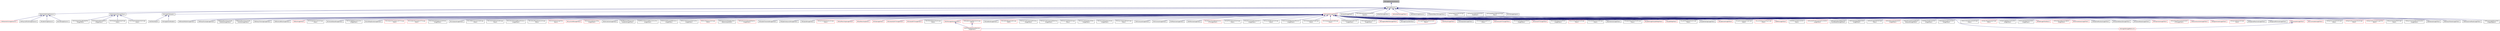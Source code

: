 digraph "itkImageSourceCommon.h"
{
 // LATEX_PDF_SIZE
  edge [fontname="Helvetica",fontsize="10",labelfontname="Helvetica",labelfontsize="10"];
  node [fontname="Helvetica",fontsize="10",shape=record];
  Node1 [label="itkImageSourceCommon.h",height=0.2,width=0.4,color="black", fillcolor="grey75", style="filled", fontcolor="black",tooltip=" "];
  Node1 -> Node2 [dir="back",color="midnightblue",fontsize="10",style="solid",fontname="Helvetica"];
  Node2 [label="itkImageSource.h",height=0.2,width=0.4,color="black", fillcolor="white", style="filled",URL="$itkImageSource_8h.html",tooltip=" "];
  Node2 -> Node3 [dir="back",color="midnightblue",fontsize="10",style="solid",fontname="Helvetica"];
  Node3 [label="itkGenerateImageSource.h",height=0.2,width=0.4,color="black", fillcolor="white", style="filled",URL="$itkGenerateImageSource_8h.html",tooltip=" "];
  Node3 -> Node4 [dir="back",color="midnightblue",fontsize="10",style="solid",fontname="Helvetica"];
  Node4 [label="itkGaborImageSource.h",height=0.2,width=0.4,color="black", fillcolor="white", style="filled",URL="$itkGaborImageSource_8h.html",tooltip=" "];
  Node3 -> Node5 [dir="back",color="midnightblue",fontsize="10",style="solid",fontname="Helvetica"];
  Node5 [label="itkGridImageSource.h",height=0.2,width=0.4,color="black", fillcolor="white", style="filled",URL="$itkGridImageSource_8h.html",tooltip=" "];
  Node3 -> Node6 [dir="back",color="midnightblue",fontsize="10",style="solid",fontname="Helvetica"];
  Node6 [label="itkParametricImageSource.h",height=0.2,width=0.4,color="red", fillcolor="white", style="filled",URL="$itkParametricImageSource_8h.html",tooltip=" "];
  Node3 -> Node9 [dir="back",color="midnightblue",fontsize="10",style="solid",fontname="Helvetica"];
  Node9 [label="itkPhysicalPointImageSource.h",height=0.2,width=0.4,color="black", fillcolor="white", style="filled",URL="$itkPhysicalPointImageSource_8h.html",tooltip=" "];
  Node2 -> Node10 [dir="back",color="midnightblue",fontsize="10",style="solid",fontname="Helvetica"];
  Node10 [label="itkHistogramToImageFilter.h",height=0.2,width=0.4,color="black", fillcolor="white", style="filled",URL="$itkHistogramToImageFilter_8h.html",tooltip=" "];
  Node10 -> Node11 [dir="back",color="midnightblue",fontsize="10",style="solid",fontname="Helvetica"];
  Node11 [label="itkHistogramToEntropyImage\lFilter.h",height=0.2,width=0.4,color="black", fillcolor="white", style="filled",URL="$itkHistogramToEntropyImageFilter_8h.html",tooltip=" "];
  Node10 -> Node12 [dir="back",color="midnightblue",fontsize="10",style="solid",fontname="Helvetica"];
  Node12 [label="itkHistogramToIntensityImage\lFilter.h",height=0.2,width=0.4,color="black", fillcolor="white", style="filled",URL="$itkHistogramToIntensityImageFilter_8h.html",tooltip=" "];
  Node10 -> Node13 [dir="back",color="midnightblue",fontsize="10",style="solid",fontname="Helvetica"];
  Node13 [label="itkHistogramToLogProbability\lImageFilter.h",height=0.2,width=0.4,color="black", fillcolor="white", style="filled",URL="$itkHistogramToLogProbabilityImageFilter_8h.html",tooltip=" "];
  Node10 -> Node14 [dir="back",color="midnightblue",fontsize="10",style="solid",fontname="Helvetica"];
  Node14 [label="itkHistogramToProbability\lImageFilter.h",height=0.2,width=0.4,color="black", fillcolor="white", style="filled",URL="$itkHistogramToProbabilityImageFilter_8h.html",tooltip=" "];
  Node2 -> Node15 [dir="back",color="midnightblue",fontsize="10",style="solid",fontname="Helvetica"];
  Node15 [label="itkImageFileReader.h",height=0.2,width=0.4,color="black", fillcolor="white", style="filled",URL="$itkImageFileReader_8h.html",tooltip=" "];
  Node15 -> Node16 [dir="back",color="midnightblue",fontsize="10",style="solid",fontname="Helvetica"];
  Node16 [label="itkIOTestHelper.h",height=0.2,width=0.4,color="black", fillcolor="white", style="filled",URL="$itkIOTestHelper_8h.html",tooltip=" "];
  Node15 -> Node17 [dir="back",color="midnightblue",fontsize="10",style="solid",fontname="Helvetica"];
  Node17 [label="itkImageSeriesReader.h",height=0.2,width=0.4,color="black", fillcolor="white", style="filled",URL="$itkImageSeriesReader_8h.html",tooltip=" "];
  Node2 -> Node18 [dir="back",color="midnightblue",fontsize="10",style="solid",fontname="Helvetica"];
  Node18 [label="itkImageToImageFilter.h",height=0.2,width=0.4,color="red", fillcolor="white", style="filled",URL="$itkImageToImageFilter_8h.html",tooltip=" "];
  Node18 -> Node19 [dir="back",color="midnightblue",fontsize="10",style="solid",fontname="Helvetica"];
  Node19 [label="itkAccumulateImageFilter.h",height=0.2,width=0.4,color="red", fillcolor="white", style="filled",URL="$itkAccumulateImageFilter_8h.html",tooltip=" "];
  Node18 -> Node21 [dir="back",color="midnightblue",fontsize="10",style="solid",fontname="Helvetica"];
  Node21 [label="itkBSplineControlPointImage\lFilter.h",height=0.2,width=0.4,color="black", fillcolor="white", style="filled",URL="$itkBSplineControlPointImageFilter_8h.html",tooltip=" "];
  Node18 -> Node22 [dir="back",color="midnightblue",fontsize="10",style="solid",fontname="Helvetica"];
  Node22 [label="itkBSplineDecompositionImage\lFilter.h",height=0.2,width=0.4,color="red", fillcolor="white", style="filled",URL="$itkBSplineDecompositionImageFilter_8h.html",tooltip=" "];
  Node18 -> Node45 [dir="back",color="midnightblue",fontsize="10",style="solid",fontname="Helvetica"];
  Node45 [label="itkBSplineResampleImageFilter\lBase.h",height=0.2,width=0.4,color="red", fillcolor="white", style="filled",URL="$itkBSplineResampleImageFilterBase_8h.html",tooltip=" "];
  Node18 -> Node51 [dir="back",color="midnightblue",fontsize="10",style="solid",fontname="Helvetica"];
  Node51 [label="itkBayesianClassifierImage\lFilter.h",height=0.2,width=0.4,color="black", fillcolor="white", style="filled",URL="$itkBayesianClassifierImageFilter_8h.html",tooltip=" "];
  Node18 -> Node52 [dir="back",color="midnightblue",fontsize="10",style="solid",fontname="Helvetica"];
  Node52 [label="itkBayesianClassifierInitialization\lImageFilter.h",height=0.2,width=0.4,color="black", fillcolor="white", style="filled",URL="$itkBayesianClassifierInitializationImageFilter_8h.html",tooltip=" "];
  Node18 -> Node53 [dir="back",color="midnightblue",fontsize="10",style="solid",fontname="Helvetica"];
  Node53 [label="itkBilateralImageFilter.h",height=0.2,width=0.4,color="black", fillcolor="white", style="filled",URL="$itkBilateralImageFilter_8h.html",tooltip=" "];
  Node18 -> Node54 [dir="back",color="midnightblue",fontsize="10",style="solid",fontname="Helvetica"];
  Node54 [label="itkBinaryFillholeImageFilter.h",height=0.2,width=0.4,color="black", fillcolor="white", style="filled",URL="$itkBinaryFillholeImageFilter_8h.html",tooltip=" "];
  Node18 -> Node55 [dir="back",color="midnightblue",fontsize="10",style="solid",fontname="Helvetica"];
  Node55 [label="itkBinaryGrindPeakImageFilter.h",height=0.2,width=0.4,color="black", fillcolor="white", style="filled",URL="$itkBinaryGrindPeakImageFilter_8h.html",tooltip=" "];
  Node18 -> Node56 [dir="back",color="midnightblue",fontsize="10",style="solid",fontname="Helvetica"];
  Node56 [label="itkBinaryImageToLevelSet\lImageAdaptor.h",height=0.2,width=0.4,color="black", fillcolor="white", style="filled",URL="$itkBinaryImageToLevelSetImageAdaptor_8h.html",tooltip=" "];
  Node18 -> Node57 [dir="back",color="midnightblue",fontsize="10",style="solid",fontname="Helvetica"];
  Node57 [label="itkBinaryMedianImageFilter.h",height=0.2,width=0.4,color="black", fillcolor="white", style="filled",URL="$itkBinaryMedianImageFilter_8h.html",tooltip=" "];
  Node18 -> Node58 [dir="back",color="midnightblue",fontsize="10",style="solid",fontname="Helvetica"];
  Node58 [label="itkBinaryPruningImageFilter.h",height=0.2,width=0.4,color="black", fillcolor="white", style="filled",URL="$itkBinaryPruningImageFilter_8h.html",tooltip=" "];
  Node18 -> Node59 [dir="back",color="midnightblue",fontsize="10",style="solid",fontname="Helvetica"];
  Node59 [label="itkBinaryReconstructionBy\lDilationImageFilter.h",height=0.2,width=0.4,color="black", fillcolor="white", style="filled",URL="$itkBinaryReconstructionByDilationImageFilter_8h.html",tooltip=" "];
  Node18 -> Node60 [dir="back",color="midnightblue",fontsize="10",style="solid",fontname="Helvetica"];
  Node60 [label="itkBinaryReconstructionBy\lErosionImageFilter.h",height=0.2,width=0.4,color="black", fillcolor="white", style="filled",URL="$itkBinaryReconstructionByErosionImageFilter_8h.html",tooltip=" "];
  Node18 -> Node61 [dir="back",color="midnightblue",fontsize="10",style="solid",fontname="Helvetica"];
  Node61 [label="itkBinaryThinningImageFilter.h",height=0.2,width=0.4,color="black", fillcolor="white", style="filled",URL="$itkBinaryThinningImageFilter_8h.html",tooltip=" "];
  Node18 -> Node62 [dir="back",color="midnightblue",fontsize="10",style="solid",fontname="Helvetica"];
  Node62 [label="itkBinomialBlurImageFilter.h",height=0.2,width=0.4,color="black", fillcolor="white", style="filled",URL="$itkBinomialBlurImageFilter_8h.html",tooltip=" "];
  Node18 -> Node63 [dir="back",color="midnightblue",fontsize="10",style="solid",fontname="Helvetica"];
  Node63 [label="itkBoxImageFilter.h",height=0.2,width=0.4,color="red", fillcolor="white", style="filled",URL="$itkBoxImageFilter_8h.html",tooltip=" "];
  Node18 -> Node113 [dir="back",color="midnightblue",fontsize="10",style="solid",fontname="Helvetica"];
  Node113 [label="itkChangeInformationImage\lFilter.h",height=0.2,width=0.4,color="black", fillcolor="white", style="filled",URL="$itkChangeInformationImageFilter_8h.html",tooltip=" "];
  Node18 -> Node114 [dir="back",color="midnightblue",fontsize="10",style="solid",fontname="Helvetica"];
  Node114 [label="itkCheckerBoardImageFilter.h",height=0.2,width=0.4,color="black", fillcolor="white", style="filled",URL="$itkCheckerBoardImageFilter_8h.html",tooltip=" "];
  Node18 -> Node115 [dir="back",color="midnightblue",fontsize="10",style="solid",fontname="Helvetica"];
  Node115 [label="itkClosingByReconstruction\lImageFilter.h",height=0.2,width=0.4,color="black", fillcolor="white", style="filled",URL="$itkClosingByReconstructionImageFilter_8h.html",tooltip=" "];
  Node18 -> Node116 [dir="back",color="midnightblue",fontsize="10",style="solid",fontname="Helvetica"];
  Node116 [label="itkCollidingFrontsImageFilter.h",height=0.2,width=0.4,color="black", fillcolor="white", style="filled",URL="$itkCollidingFrontsImageFilter_8h.html",tooltip=" "];
  Node18 -> Node117 [dir="back",color="midnightblue",fontsize="10",style="solid",fontname="Helvetica"];
  Node117 [label="itkComplexToComplex1DFFTImage\lFilter.h",height=0.2,width=0.4,color="red", fillcolor="white", style="filled",URL="$itkComplexToComplex1DFFTImageFilter_8h.html",tooltip=" "];
  Node18 -> Node120 [dir="back",color="midnightblue",fontsize="10",style="solid",fontname="Helvetica"];
  Node120 [label="itkComplexToComplexFFTImage\lFilter.h",height=0.2,width=0.4,color="red", fillcolor="white", style="filled",URL="$itkComplexToComplexFFTImageFilter_8h.html",tooltip=" "];
  Node18 -> Node123 [dir="back",color="midnightblue",fontsize="10",style="solid",fontname="Helvetica"];
  Node123 [label="itkComposeDisplacementFields\lImageFilter.h",height=0.2,width=0.4,color="black", fillcolor="white", style="filled",URL="$itkComposeDisplacementFieldsImageFilter_8h.html",tooltip=" "];
  Node18 -> Node124 [dir="back",color="midnightblue",fontsize="10",style="solid",fontname="Helvetica"];
  Node124 [label="itkComposeImageFilter.h",height=0.2,width=0.4,color="black", fillcolor="white", style="filled",URL="$itkComposeImageFilter_8h.html",tooltip=" "];
  Node18 -> Node125 [dir="back",color="midnightblue",fontsize="10",style="solid",fontname="Helvetica"];
  Node125 [label="itkConfidenceConnectedImage\lFilter.h",height=0.2,width=0.4,color="black", fillcolor="white", style="filled",URL="$itkConfidenceConnectedImageFilter_8h.html",tooltip=" "];
  Node18 -> Node126 [dir="back",color="midnightblue",fontsize="10",style="solid",fontname="Helvetica"];
  Node126 [label="itkConnectedThresholdImage\lFilter.h",height=0.2,width=0.4,color="black", fillcolor="white", style="filled",URL="$itkConnectedThresholdImageFilter_8h.html",tooltip=" "];
  Node18 -> Node127 [dir="back",color="midnightblue",fontsize="10",style="solid",fontname="Helvetica"];
  Node127 [label="itkContourDirectedMeanDistance\lImageFilter.h",height=0.2,width=0.4,color="black", fillcolor="white", style="filled",URL="$itkContourDirectedMeanDistanceImageFilter_8h.html",tooltip=" "];
  Node18 -> Node128 [dir="back",color="midnightblue",fontsize="10",style="solid",fontname="Helvetica"];
  Node128 [label="itkContourMeanDistanceImage\lFilter.h",height=0.2,width=0.4,color="black", fillcolor="white", style="filled",URL="$itkContourMeanDistanceImageFilter_8h.html",tooltip=" "];
  Node18 -> Node129 [dir="back",color="midnightblue",fontsize="10",style="solid",fontname="Helvetica"];
  Node129 [label="itkConvolutionImageFilter\lBase.h",height=0.2,width=0.4,color="red", fillcolor="white", style="filled",URL="$itkConvolutionImageFilterBase_8h.html",tooltip=" "];
  Node18 -> Node142 [dir="back",color="midnightblue",fontsize="10",style="solid",fontname="Helvetica"];
  Node142 [label="itkCyclicShiftImageFilter.h",height=0.2,width=0.4,color="red", fillcolor="white", style="filled",URL="$itkCyclicShiftImageFilter_8h.html",tooltip=" "];
  Node18 -> Node144 [dir="back",color="midnightblue",fontsize="10",style="solid",fontname="Helvetica"];
  Node144 [label="itkDanielssonDistanceMap\lImageFilter.h",height=0.2,width=0.4,color="red", fillcolor="white", style="filled",URL="$itkDanielssonDistanceMapImageFilter_8h.html",tooltip=" "];
  Node18 -> Node148 [dir="back",color="midnightblue",fontsize="10",style="solid",fontname="Helvetica"];
  Node148 [label="itkDerivativeImageFilter.h",height=0.2,width=0.4,color="black", fillcolor="white", style="filled",URL="$itkDerivativeImageFilter_8h.html",tooltip=" "];
  Node18 -> Node149 [dir="back",color="midnightblue",fontsize="10",style="solid",fontname="Helvetica"];
  Node149 [label="itkDifferenceOfGaussians\lGradientImageFilter.h",height=0.2,width=0.4,color="black", fillcolor="white", style="filled",URL="$itkDifferenceOfGaussiansGradientImageFilter_8h.html",tooltip=" "];
  Node18 -> Node150 [dir="back",color="midnightblue",fontsize="10",style="solid",fontname="Helvetica"];
  Node150 [label="itkDiffusionTensor3DReconstruction\lImageFilter.h",height=0.2,width=0.4,color="black", fillcolor="white", style="filled",URL="$itkDiffusionTensor3DReconstructionImageFilter_8h.html",tooltip=" "];
  Node18 -> Node151 [dir="back",color="midnightblue",fontsize="10",style="solid",fontname="Helvetica"];
  Node151 [label="itkDirectedHausdorffDistance\lImageFilter.h",height=0.2,width=0.4,color="black", fillcolor="white", style="filled",URL="$itkDirectedHausdorffDistanceImageFilter_8h.html",tooltip=" "];
  Node18 -> Node152 [dir="back",color="midnightblue",fontsize="10",style="solid",fontname="Helvetica"];
  Node152 [label="itkDiscreteGaussianDerivative\lImageFilter.h",height=0.2,width=0.4,color="black", fillcolor="white", style="filled",URL="$itkDiscreteGaussianDerivativeImageFilter_8h.html",tooltip=" "];
  Node18 -> Node153 [dir="back",color="midnightblue",fontsize="10",style="solid",fontname="Helvetica"];
  Node153 [label="itkDiscreteGaussianImage\lFilter.h",height=0.2,width=0.4,color="red", fillcolor="white", style="filled",URL="$itkDiscreteGaussianImageFilter_8h.html",tooltip=" "];
  Node18 -> Node156 [dir="back",color="midnightblue",fontsize="10",style="solid",fontname="Helvetica"];
  Node156 [label="itkDisplacementFieldJacobian\lDeterminantFilter.h",height=0.2,width=0.4,color="black", fillcolor="white", style="filled",URL="$itkDisplacementFieldJacobianDeterminantFilter_8h.html",tooltip=" "];
  Node18 -> Node157 [dir="back",color="midnightblue",fontsize="10",style="solid",fontname="Helvetica"];
  Node157 [label="itkDisplacementFieldToBSpline\lImageFilter.h",height=0.2,width=0.4,color="red", fillcolor="white", style="filled",URL="$itkDisplacementFieldToBSplineImageFilter_8h.html",tooltip=" "];
  Node18 -> Node161 [dir="back",color="midnightblue",fontsize="10",style="solid",fontname="Helvetica"];
  Node161 [label="itkDoubleThresholdImageFilter.h",height=0.2,width=0.4,color="black", fillcolor="white", style="filled",URL="$itkDoubleThresholdImageFilter_8h.html",tooltip=" "];
  Node18 -> Node162 [dir="back",color="midnightblue",fontsize="10",style="solid",fontname="Helvetica"];
  Node162 [label="itkEigenAnalysis2DImageFilter.h",height=0.2,width=0.4,color="black", fillcolor="white", style="filled",URL="$itkEigenAnalysis2DImageFilter_8h.html",tooltip=" "];
  Node18 -> Node163 [dir="back",color="midnightblue",fontsize="10",style="solid",fontname="Helvetica"];
  Node163 [label="itkExpandImageFilter.h",height=0.2,width=0.4,color="black", fillcolor="white", style="filled",URL="$itkExpandImageFilter_8h.html",tooltip=" "];
  Node18 -> Node164 [dir="back",color="midnightblue",fontsize="10",style="solid",fontname="Helvetica"];
  Node164 [label="itkFastChamferDistanceImage\lFilter.h",height=0.2,width=0.4,color="red", fillcolor="white", style="filled",URL="$itkFastChamferDistanceImageFilter_8h.html",tooltip=" "];
  Node18 -> Node169 [dir="back",color="midnightblue",fontsize="10",style="solid",fontname="Helvetica"];
  Node169 [label="itkFastMarchingImageFilter.h",height=0.2,width=0.4,color="red", fillcolor="white", style="filled",URL="$itkFastMarchingImageFilter_8h.html",tooltip=" "];
  Node18 -> Node175 [dir="back",color="midnightblue",fontsize="10",style="solid",fontname="Helvetica"];
  Node175 [label="itkFastMarchingTraits.h",height=0.2,width=0.4,color="red", fillcolor="white", style="filled",URL="$itkFastMarchingTraits_8h.html",tooltip=" "];
  Node18 -> Node186 [dir="back",color="midnightblue",fontsize="10",style="solid",fontname="Helvetica"];
  Node186 [label="itkFlipImageFilter.h",height=0.2,width=0.4,color="red", fillcolor="white", style="filled",URL="$itkFlipImageFilter_8h.html",tooltip=" "];
  Node18 -> Node188 [dir="back",color="midnightblue",fontsize="10",style="solid",fontname="Helvetica"];
  Node188 [label="itkForward1DFFTImageFilter.h",height=0.2,width=0.4,color="red", fillcolor="white", style="filled",URL="$itkForward1DFFTImageFilter_8h.html",tooltip=" "];
  Node18 -> Node191 [dir="back",color="midnightblue",fontsize="10",style="solid",fontname="Helvetica"];
  Node191 [label="itkForwardFFTImageFilter.h",height=0.2,width=0.4,color="red", fillcolor="white", style="filled",URL="$itkForwardFFTImageFilter_8h.html",tooltip=" "];
  Node18 -> Node194 [dir="back",color="midnightblue",fontsize="10",style="solid",fontname="Helvetica"];
  Node194 [label="itkFullToHalfHermitianImage\lFilter.h",height=0.2,width=0.4,color="black", fillcolor="white", style="filled",URL="$itkFullToHalfHermitianImageFilter_8h.html",tooltip=" "];
  Node18 -> Node195 [dir="back",color="midnightblue",fontsize="10",style="solid",fontname="Helvetica"];
  Node195 [label="itkGPUImageToImageFilter.h",height=0.2,width=0.4,color="red", fillcolor="white", style="filled",URL="$itkGPUImageToImageFilter_8h.html",tooltip=" "];
  Node195 -> Node207 [dir="back",color="midnightblue",fontsize="10",style="solid",fontname="Helvetica"];
  Node207 [label="itkGPUNeighborhoodOperator\lImageFilter.h",height=0.2,width=0.4,color="red", fillcolor="white", style="filled",URL="$itkGPUNeighborhoodOperatorImageFilter_8h.html",tooltip=" "];
  Node18 -> Node207 [dir="back",color="midnightblue",fontsize="10",style="solid",fontname="Helvetica"];
  Node18 -> Node208 [dir="back",color="midnightblue",fontsize="10",style="solid",fontname="Helvetica"];
  Node208 [label="itkGradientImageFilter.h",height=0.2,width=0.4,color="black", fillcolor="white", style="filled",URL="$itkGradientImageFilter_8h.html",tooltip=" "];
  Node18 -> Node209 [dir="back",color="midnightblue",fontsize="10",style="solid",fontname="Helvetica"];
  Node209 [label="itkGradientMagnitudeImage\lFilter.h",height=0.2,width=0.4,color="red", fillcolor="white", style="filled",URL="$itkGradientMagnitudeImageFilter_8h.html",tooltip=" "];
  Node18 -> Node211 [dir="back",color="midnightblue",fontsize="10",style="solid",fontname="Helvetica"];
  Node211 [label="itkGrayscaleConnectedClosing\lImageFilter.h",height=0.2,width=0.4,color="black", fillcolor="white", style="filled",URL="$itkGrayscaleConnectedClosingImageFilter_8h.html",tooltip=" "];
  Node18 -> Node212 [dir="back",color="midnightblue",fontsize="10",style="solid",fontname="Helvetica"];
  Node212 [label="itkGrayscaleConnectedOpening\lImageFilter.h",height=0.2,width=0.4,color="black", fillcolor="white", style="filled",URL="$itkGrayscaleConnectedOpeningImageFilter_8h.html",tooltip=" "];
  Node18 -> Node213 [dir="back",color="midnightblue",fontsize="10",style="solid",fontname="Helvetica"];
  Node213 [label="itkGrayscaleFillholeImage\lFilter.h",height=0.2,width=0.4,color="black", fillcolor="white", style="filled",URL="$itkGrayscaleFillholeImageFilter_8h.html",tooltip=" "];
  Node18 -> Node214 [dir="back",color="midnightblue",fontsize="10",style="solid",fontname="Helvetica"];
  Node214 [label="itkGrayscaleGeodesicDilate\lImageFilter.h",height=0.2,width=0.4,color="black", fillcolor="white", style="filled",URL="$itkGrayscaleGeodesicDilateImageFilter_8h.html",tooltip=" "];
  Node18 -> Node215 [dir="back",color="midnightblue",fontsize="10",style="solid",fontname="Helvetica"];
  Node215 [label="itkGrayscaleGeodesicErode\lImageFilter.h",height=0.2,width=0.4,color="black", fillcolor="white", style="filled",URL="$itkGrayscaleGeodesicErodeImageFilter_8h.html",tooltip=" "];
  Node18 -> Node216 [dir="back",color="midnightblue",fontsize="10",style="solid",fontname="Helvetica"];
  Node216 [label="itkGrayscaleGrindPeakImage\lFilter.h",height=0.2,width=0.4,color="black", fillcolor="white", style="filled",URL="$itkGrayscaleGrindPeakImageFilter_8h.html",tooltip=" "];
  Node18 -> Node217 [dir="back",color="midnightblue",fontsize="10",style="solid",fontname="Helvetica"];
  Node217 [label="itkHConcaveImageFilter.h",height=0.2,width=0.4,color="black", fillcolor="white", style="filled",URL="$itkHConcaveImageFilter_8h.html",tooltip=" "];
  Node18 -> Node218 [dir="back",color="midnightblue",fontsize="10",style="solid",fontname="Helvetica"];
  Node218 [label="itkHConvexImageFilter.h",height=0.2,width=0.4,color="black", fillcolor="white", style="filled",URL="$itkHConvexImageFilter_8h.html",tooltip=" "];
  Node18 -> Node219 [dir="back",color="midnightblue",fontsize="10",style="solid",fontname="Helvetica"];
  Node219 [label="itkHMaximaImageFilter.h",height=0.2,width=0.4,color="black", fillcolor="white", style="filled",URL="$itkHMaximaImageFilter_8h.html",tooltip=" "];
  Node18 -> Node220 [dir="back",color="midnightblue",fontsize="10",style="solid",fontname="Helvetica"];
  Node220 [label="itkHMinimaImageFilter.h",height=0.2,width=0.4,color="black", fillcolor="white", style="filled",URL="$itkHMinimaImageFilter_8h.html",tooltip=" "];
  Node18 -> Node221 [dir="back",color="midnightblue",fontsize="10",style="solid",fontname="Helvetica"];
  Node221 [label="itkHalfHermitianToRealInverse\lFFTImageFilter.h",height=0.2,width=0.4,color="red", fillcolor="white", style="filled",URL="$itkHalfHermitianToRealInverseFFTImageFilter_8h.html",tooltip=" "];
  Node18 -> Node224 [dir="back",color="midnightblue",fontsize="10",style="solid",fontname="Helvetica"];
  Node224 [label="itkHalfToFullHermitianImage\lFilter.h",height=0.2,width=0.4,color="black", fillcolor="white", style="filled",URL="$itkHalfToFullHermitianImageFilter_8h.html",tooltip=" "];
  Node18 -> Node225 [dir="back",color="midnightblue",fontsize="10",style="solid",fontname="Helvetica"];
  Node225 [label="itkHardConnectedComponent\lImageFilter.h",height=0.2,width=0.4,color="black", fillcolor="white", style="filled",URL="$itkHardConnectedComponentImageFilter_8h.html",tooltip=" "];
  Node18 -> Node226 [dir="back",color="midnightblue",fontsize="10",style="solid",fontname="Helvetica"];
  Node226 [label="itkHausdorffDistanceImage\lFilter.h",height=0.2,width=0.4,color="black", fillcolor="white", style="filled",URL="$itkHausdorffDistanceImageFilter_8h.html",tooltip=" "];
  Node18 -> Node227 [dir="back",color="midnightblue",fontsize="10",style="solid",fontname="Helvetica"];
  Node227 [label="itkHessianToObjectnessMeasure\lImageFilter.h",height=0.2,width=0.4,color="black", fillcolor="white", style="filled",URL="$itkHessianToObjectnessMeasureImageFilter_8h.html",tooltip=" "];
  Node18 -> Node228 [dir="back",color="midnightblue",fontsize="10",style="solid",fontname="Helvetica"];
  Node228 [label="itkHistogramMatchingImage\lFilter.h",height=0.2,width=0.4,color="black", fillcolor="white", style="filled",URL="$itkHistogramMatchingImageFilter_8h.html",tooltip=" "];
  Node18 -> Node229 [dir="back",color="midnightblue",fontsize="10",style="solid",fontname="Helvetica"];
  Node229 [label="itkHistogramThresholdImage\lFilter.h",height=0.2,width=0.4,color="red", fillcolor="white", style="filled",URL="$itkHistogramThresholdImageFilter_8h.html",tooltip=" "];
  Node18 -> Node242 [dir="back",color="midnightblue",fontsize="10",style="solid",fontname="Helvetica"];
  Node242 [label="itkHoughTransform2DCircles\lImageFilter.h",height=0.2,width=0.4,color="black", fillcolor="white", style="filled",URL="$itkHoughTransform2DCirclesImageFilter_8h.html",tooltip=" "];
  Node18 -> Node243 [dir="back",color="midnightblue",fontsize="10",style="solid",fontname="Helvetica"];
  Node243 [label="itkHoughTransform2DLines\lImageFilter.h",height=0.2,width=0.4,color="black", fillcolor="white", style="filled",URL="$itkHoughTransform2DLinesImageFilter_8h.html",tooltip=" "];
  Node18 -> Node244 [dir="back",color="midnightblue",fontsize="10",style="solid",fontname="Helvetica"];
  Node244 [label="itkImageAndPathToImageFilter.h",height=0.2,width=0.4,color="red", fillcolor="white", style="filled",URL="$itkImageAndPathToImageFilter_8h.html",tooltip=" "];
  Node18 -> Node246 [dir="back",color="midnightblue",fontsize="10",style="solid",fontname="Helvetica"];
  Node246 [label="itkImageClassifierFilter.h",height=0.2,width=0.4,color="black", fillcolor="white", style="filled",URL="$itkImageClassifierFilter_8h.html",tooltip=" "];
  Node18 -> Node247 [dir="back",color="midnightblue",fontsize="10",style="solid",fontname="Helvetica"];
  Node247 [label="itkImageShapeModelEstimator\lBase.h",height=0.2,width=0.4,color="red", fillcolor="white", style="filled",URL="$itkImageShapeModelEstimatorBase_8h.html",tooltip=" "];
  Node18 -> Node250 [dir="back",color="midnightblue",fontsize="10",style="solid",fontname="Helvetica"];
  Node250 [label="itkImageToImageMetricv4.h",height=0.2,width=0.4,color="red", fillcolor="white", style="filled",URL="$itkImageToImageMetricv4_8h.html",tooltip=" "];
  Node18 -> Node261 [dir="back",color="midnightblue",fontsize="10",style="solid",fontname="Helvetica"];
  Node261 [label="itkInPlaceImageFilter.h",height=0.2,width=0.4,color="red", fillcolor="white", style="filled",URL="$itkInPlaceImageFilter_8h.html",tooltip=" "];
  Node18 -> Node433 [dir="back",color="midnightblue",fontsize="10",style="solid",fontname="Helvetica"];
  Node433 [label="itkInterpolateImageFilter.h",height=0.2,width=0.4,color="black", fillcolor="white", style="filled",URL="$itkInterpolateImageFilter_8h.html",tooltip=" "];
  Node18 -> Node44 [dir="back",color="midnightblue",fontsize="10",style="solid",fontname="Helvetica"];
  Node44 [label="itkInterpolateImagePoints\lFilter.h",height=0.2,width=0.4,color="black", fillcolor="white", style="filled",URL="$itkInterpolateImagePointsFilter_8h.html",tooltip=" "];
  Node18 -> Node434 [dir="back",color="midnightblue",fontsize="10",style="solid",fontname="Helvetica"];
  Node434 [label="itkInverse1DFFTImageFilter.h",height=0.2,width=0.4,color="red", fillcolor="white", style="filled",URL="$itkInverse1DFFTImageFilter_8h.html",tooltip=" "];
  Node18 -> Node437 [dir="back",color="midnightblue",fontsize="10",style="solid",fontname="Helvetica"];
  Node437 [label="itkInverseDisplacementField\lImageFilter.h",height=0.2,width=0.4,color="black", fillcolor="white", style="filled",URL="$itkInverseDisplacementFieldImageFilter_8h.html",tooltip=" "];
  Node18 -> Node438 [dir="back",color="midnightblue",fontsize="10",style="solid",fontname="Helvetica"];
  Node438 [label="itkInverseFFTImageFilter.h",height=0.2,width=0.4,color="red", fillcolor="white", style="filled",URL="$itkInverseFFTImageFilter_8h.html",tooltip=" "];
  Node18 -> Node441 [dir="back",color="midnightblue",fontsize="10",style="solid",fontname="Helvetica"];
  Node441 [label="itkInvertDisplacementField\lImageFilter.h",height=0.2,width=0.4,color="black", fillcolor="white", style="filled",URL="$itkInvertDisplacementFieldImageFilter_8h.html",tooltip=" "];
  Node18 -> Node442 [dir="back",color="midnightblue",fontsize="10",style="solid",fontname="Helvetica"];
  Node442 [label="itkIsoContourDistanceImage\lFilter.h",height=0.2,width=0.4,color="red", fillcolor="white", style="filled",URL="$itkIsoContourDistanceImageFilter_8h.html",tooltip=" "];
  Node18 -> Node443 [dir="back",color="midnightblue",fontsize="10",style="solid",fontname="Helvetica"];
  Node443 [label="itkIsolatedConnectedImage\lFilter.h",height=0.2,width=0.4,color="black", fillcolor="white", style="filled",URL="$itkIsolatedConnectedImageFilter_8h.html",tooltip=" "];
  Node18 -> Node444 [dir="back",color="midnightblue",fontsize="10",style="solid",fontname="Helvetica"];
  Node444 [label="itkJoinSeriesImageFilter.h",height=0.2,width=0.4,color="black", fillcolor="white", style="filled",URL="$itkJoinSeriesImageFilter_8h.html",tooltip=" "];
  Node18 -> Node445 [dir="back",color="midnightblue",fontsize="10",style="solid",fontname="Helvetica"];
  Node445 [label="itkKappaSigmaThresholdImage\lFilter.h",height=0.2,width=0.4,color="black", fillcolor="white", style="filled",URL="$itkKappaSigmaThresholdImageFilter_8h.html",tooltip=" "];
  Node18 -> Node446 [dir="back",color="midnightblue",fontsize="10",style="solid",fontname="Helvetica"];
  Node446 [label="itkLabelImageToLabelMapFilter.h",height=0.2,width=0.4,color="red", fillcolor="white", style="filled",URL="$itkLabelImageToLabelMapFilter_8h.html",tooltip=" "];
  Node18 -> Node459 [dir="back",color="midnightblue",fontsize="10",style="solid",fontname="Helvetica"];
  Node459 [label="itkLabelMapFilter.h",height=0.2,width=0.4,color="red", fillcolor="white", style="filled",URL="$itkLabelMapFilter_8h.html",tooltip=" "];
  Node18 -> Node505 [dir="back",color="midnightblue",fontsize="10",style="solid",fontname="Helvetica"];
  Node505 [label="itkLabelMapToAttributeImage\lFilter.h",height=0.2,width=0.4,color="black", fillcolor="white", style="filled",URL="$itkLabelMapToAttributeImageFilter_8h.html",tooltip=" "];
  Node18 -> Node506 [dir="back",color="midnightblue",fontsize="10",style="solid",fontname="Helvetica"];
  Node506 [label="itkLabelVotingImageFilter.h",height=0.2,width=0.4,color="black", fillcolor="white", style="filled",URL="$itkLabelVotingImageFilter_8h.html",tooltip=" "];
  Node18 -> Node507 [dir="back",color="midnightblue",fontsize="10",style="solid",fontname="Helvetica"];
  Node507 [label="itkLaplacianImageFilter.h",height=0.2,width=0.4,color="red", fillcolor="white", style="filled",URL="$itkLaplacianImageFilter_8h.html",tooltip=" "];
  Node18 -> Node509 [dir="back",color="midnightblue",fontsize="10",style="solid",fontname="Helvetica"];
  Node509 [label="itkLaplacianSharpeningImage\lFilter.h",height=0.2,width=0.4,color="black", fillcolor="white", style="filled",URL="$itkLaplacianSharpeningImageFilter_8h.html",tooltip=" "];
  Node18 -> Node510 [dir="back",color="midnightblue",fontsize="10",style="solid",fontname="Helvetica"];
  Node510 [label="itkLevelSetDomainMapImage\lFilter.h",height=0.2,width=0.4,color="red", fillcolor="white", style="filled",URL="$itkLevelSetDomainMapImageFilter_8h.html",tooltip=" "];
  Node18 -> Node513 [dir="back",color="midnightblue",fontsize="10",style="solid",fontname="Helvetica"];
  Node513 [label="itkMRFImageFilter.h",height=0.2,width=0.4,color="red", fillcolor="white", style="filled",URL="$itkMRFImageFilter_8h.html",tooltip=" "];
  Node18 -> Node515 [dir="back",color="midnightblue",fontsize="10",style="solid",fontname="Helvetica"];
  Node515 [label="itkMRIBiasFieldCorrection\lFilter.h",height=0.2,width=0.4,color="black", fillcolor="white", style="filled",URL="$itkMRIBiasFieldCorrectionFilter_8h.html",tooltip=" "];
  Node18 -> Node516 [dir="back",color="midnightblue",fontsize="10",style="solid",fontname="Helvetica"];
  Node516 [label="itkMaskedFFTNormalizedCorrelation\lImageFilter.h",height=0.2,width=0.4,color="red", fillcolor="white", style="filled",URL="$itkMaskedFFTNormalizedCorrelationImageFilter_8h.html",tooltip=" "];
  Node18 -> Node518 [dir="back",color="midnightblue",fontsize="10",style="solid",fontname="Helvetica"];
  Node518 [label="itkMorphologicalWatershed\lFromMarkersImageFilter.h",height=0.2,width=0.4,color="black", fillcolor="white", style="filled",URL="$itkMorphologicalWatershedFromMarkersImageFilter_8h.html",tooltip=" "];
  Node18 -> Node519 [dir="back",color="midnightblue",fontsize="10",style="solid",fontname="Helvetica"];
  Node519 [label="itkMorphologicalWatershed\lImageFilter.h",height=0.2,width=0.4,color="black", fillcolor="white", style="filled",URL="$itkMorphologicalWatershedImageFilter_8h.html",tooltip=" "];
  Node18 -> Node520 [dir="back",color="midnightblue",fontsize="10",style="solid",fontname="Helvetica"];
  Node520 [label="itkMultiLabelSTAPLEImage\lFilter.h",height=0.2,width=0.4,color="black", fillcolor="white", style="filled",URL="$itkMultiLabelSTAPLEImageFilter_8h.html",tooltip=" "];
  Node18 -> Node521 [dir="back",color="midnightblue",fontsize="10",style="solid",fontname="Helvetica"];
  Node521 [label="itkMultiResolutionPyramid\lImageFilter.h",height=0.2,width=0.4,color="red", fillcolor="white", style="filled",URL="$itkMultiResolutionPyramidImageFilter_8h.html",tooltip=" "];
  Node18 -> Node355 [dir="back",color="midnightblue",fontsize="10",style="solid",fontname="Helvetica"];
  Node355 [label="itkMultiScaleHessianBased\lMeasureImageFilter.h",height=0.2,width=0.4,color="black", fillcolor="white", style="filled",URL="$itkMultiScaleHessianBasedMeasureImageFilter_8h.html",tooltip=" "];
  Node18 -> Node523 [dir="back",color="midnightblue",fontsize="10",style="solid",fontname="Helvetica"];
  Node523 [label="itkN4BiasFieldCorrection\lImageFilter.h",height=0.2,width=0.4,color="black", fillcolor="white", style="filled",URL="$itkN4BiasFieldCorrectionImageFilter_8h.html",tooltip=" "];
  Node18 -> Node524 [dir="back",color="midnightblue",fontsize="10",style="solid",fontname="Helvetica"];
  Node524 [label="itkNeighborhoodConnected\lImageFilter.h",height=0.2,width=0.4,color="black", fillcolor="white", style="filled",URL="$itkNeighborhoodConnectedImageFilter_8h.html",tooltip=" "];
  Node18 -> Node525 [dir="back",color="midnightblue",fontsize="10",style="solid",fontname="Helvetica"];
  Node525 [label="itkNeighborhoodOperatorImage\lFilter.h",height=0.2,width=0.4,color="red", fillcolor="white", style="filled",URL="$itkNeighborhoodOperatorImageFilter_8h.html",tooltip=" "];
  Node525 -> Node207 [dir="back",color="midnightblue",fontsize="10",style="solid",fontname="Helvetica"];
  Node18 -> Node528 [dir="back",color="midnightblue",fontsize="10",style="solid",fontname="Helvetica"];
  Node528 [label="itkNormalizeToConstantImage\lFilter.h",height=0.2,width=0.4,color="black", fillcolor="white", style="filled",URL="$itkNormalizeToConstantImageFilter_8h.html",tooltip=" "];
  Node18 -> Node529 [dir="back",color="midnightblue",fontsize="10",style="solid",fontname="Helvetica"];
  Node529 [label="itkObjectMorphologyImage\lFilter.h",height=0.2,width=0.4,color="red", fillcolor="white", style="filled",URL="$itkObjectMorphologyImageFilter_8h.html",tooltip=" "];
  Node18 -> Node532 [dir="back",color="midnightblue",fontsize="10",style="solid",fontname="Helvetica"];
  Node532 [label="itkOpeningByReconstruction\lImageFilter.h",height=0.2,width=0.4,color="black", fillcolor="white", style="filled",URL="$itkOpeningByReconstructionImageFilter_8h.html",tooltip=" "];
  Node18 -> Node533 [dir="back",color="midnightblue",fontsize="10",style="solid",fontname="Helvetica"];
  Node533 [label="itkOtsuMultipleThresholds\lImageFilter.h",height=0.2,width=0.4,color="black", fillcolor="white", style="filled",URL="$itkOtsuMultipleThresholdsImageFilter_8h.html",tooltip=" "];
  Node18 -> Node534 [dir="back",color="midnightblue",fontsize="10",style="solid",fontname="Helvetica"];
  Node534 [label="itkPadImageFilterBase.h",height=0.2,width=0.4,color="red", fillcolor="white", style="filled",URL="$itkPadImageFilterBase_8h.html",tooltip=" "];
  Node18 -> Node541 [dir="back",color="midnightblue",fontsize="10",style="solid",fontname="Helvetica"];
  Node541 [label="itkPatchBasedDenoisingBase\lImageFilter.h",height=0.2,width=0.4,color="red", fillcolor="white", style="filled",URL="$itkPatchBasedDenoisingBaseImageFilter_8h.html",tooltip=" "];
  Node18 -> Node543 [dir="back",color="midnightblue",fontsize="10",style="solid",fontname="Helvetica"];
  Node543 [label="itkPermuteAxesImageFilter.h",height=0.2,width=0.4,color="red", fillcolor="white", style="filled",URL="$itkPermuteAxesImageFilter_8h.html",tooltip=" "];
  Node18 -> Node544 [dir="back",color="midnightblue",fontsize="10",style="solid",fontname="Helvetica"];
  Node544 [label="itkPipelineMonitorImageFilter.h",height=0.2,width=0.4,color="black", fillcolor="white", style="filled",URL="$itkPipelineMonitorImageFilter_8h.html",tooltip=" "];
  Node18 -> Node545 [dir="back",color="midnightblue",fontsize="10",style="solid",fontname="Helvetica"];
  Node545 [label="itkPolylineMask2DImageFilter.h",height=0.2,width=0.4,color="black", fillcolor="white", style="filled",URL="$itkPolylineMask2DImageFilter_8h.html",tooltip=" "];
  Node18 -> Node546 [dir="back",color="midnightblue",fontsize="10",style="solid",fontname="Helvetica"];
  Node546 [label="itkPolylineMaskImageFilter.h",height=0.2,width=0.4,color="black", fillcolor="white", style="filled",URL="$itkPolylineMaskImageFilter_8h.html",tooltip=" "];
  Node18 -> Node547 [dir="back",color="midnightblue",fontsize="10",style="solid",fontname="Helvetica"];
  Node547 [label="itkProjectionImageFilter.h",height=0.2,width=0.4,color="red", fillcolor="white", style="filled",URL="$itkProjectionImageFilter_8h.html",tooltip=" "];
  Node18 -> Node556 [dir="back",color="midnightblue",fontsize="10",style="solid",fontname="Helvetica"];
  Node556 [label="itkRealToHalfHermitianForward\lFFTImageFilter.h",height=0.2,width=0.4,color="red", fillcolor="white", style="filled",URL="$itkRealToHalfHermitianForwardFFTImageFilter_8h.html",tooltip=" "];
  Node18 -> Node559 [dir="back",color="midnightblue",fontsize="10",style="solid",fontname="Helvetica"];
  Node559 [label="itkReconstructionImageFilter.h",height=0.2,width=0.4,color="red", fillcolor="white", style="filled",URL="$itkReconstructionImageFilter_8h.html",tooltip=" "];
  Node18 -> Node562 [dir="back",color="midnightblue",fontsize="10",style="solid",fontname="Helvetica"];
  Node562 [label="itkRegionGrowImageFilter.h",height=0.2,width=0.4,color="red", fillcolor="white", style="filled",URL="$itkRegionGrowImageFilter_8h.html",tooltip=" "];
  Node18 -> Node564 [dir="back",color="midnightblue",fontsize="10",style="solid",fontname="Helvetica"];
  Node564 [label="itkRegionOfInterestImage\lFilter.h",height=0.2,width=0.4,color="red", fillcolor="white", style="filled",URL="$itkRegionOfInterestImageFilter_8h.html",tooltip=" "];
  Node18 -> Node566 [dir="back",color="midnightblue",fontsize="10",style="solid",fontname="Helvetica"];
  Node566 [label="itkRegionalMaximaImageFilter.h",height=0.2,width=0.4,color="black", fillcolor="white", style="filled",URL="$itkRegionalMaximaImageFilter_8h.html",tooltip=" "];
  Node18 -> Node567 [dir="back",color="midnightblue",fontsize="10",style="solid",fontname="Helvetica"];
  Node567 [label="itkRegionalMinimaImageFilter.h",height=0.2,width=0.4,color="black", fillcolor="white", style="filled",URL="$itkRegionalMinimaImageFilter_8h.html",tooltip=" "];
  Node18 -> Node568 [dir="back",color="midnightblue",fontsize="10",style="solid",fontname="Helvetica"];
  Node568 [label="itkResampleImageFilter.h",height=0.2,width=0.4,color="red", fillcolor="white", style="filled",URL="$itkResampleImageFilter_8h.html",tooltip=" "];
  Node568 -> Node250 [dir="back",color="midnightblue",fontsize="10",style="solid",fontname="Helvetica"];
  Node2 -> Node617 [dir="back",color="midnightblue",fontsize="10",style="solid",fontname="Helvetica"];
  Node617 [label="itkImportImageFilter.h",height=0.2,width=0.4,color="black", fillcolor="white", style="filled",URL="$itkImportImageFilter_8h.html",tooltip=" "];
  Node2 -> Node618 [dir="back",color="midnightblue",fontsize="10",style="solid",fontname="Helvetica"];
  Node618 [label="itkLandmarkDisplacementField\lSource.h",height=0.2,width=0.4,color="black", fillcolor="white", style="filled",URL="$itkLandmarkDisplacementFieldSource_8h.html",tooltip=" "];
  Node2 -> Node619 [dir="back",color="midnightblue",fontsize="10",style="solid",fontname="Helvetica"];
  Node619 [label="itkPathToImageFilter.h",height=0.2,width=0.4,color="black", fillcolor="white", style="filled",URL="$itkPathToImageFilter_8h.html",tooltip=" "];
  Node2 -> Node620 [dir="back",color="midnightblue",fontsize="10",style="solid",fontname="Helvetica"];
  Node620 [label="itkPointSetToImageFilter.h",height=0.2,width=0.4,color="red", fillcolor="white", style="filled",URL="$itkPointSetToImageFilter_8h.html",tooltip=" "];
  Node2 -> Node622 [dir="back",color="midnightblue",fontsize="10",style="solid",fontname="Helvetica"];
  Node622 [label="itkRandomImageSource.h",height=0.2,width=0.4,color="black", fillcolor="white", style="filled",URL="$itkRandomImageSource_8h.html",tooltip=" "];
  Node2 -> Node623 [dir="back",color="midnightblue",fontsize="10",style="solid",fontname="Helvetica"];
  Node623 [label="itkSpatialObjectToImageFilter.h",height=0.2,width=0.4,color="black", fillcolor="white", style="filled",URL="$itkSpatialObjectToImageFilter_8h.html",tooltip=" "];
  Node2 -> Node624 [dir="back",color="midnightblue",fontsize="10",style="solid",fontname="Helvetica"];
  Node624 [label="itkTestingExtractSliceImage\lFilter.h",height=0.2,width=0.4,color="black", fillcolor="white", style="filled",URL="$itkTestingExtractSliceImageFilter_8h.html",tooltip=" "];
  Node2 -> Node625 [dir="back",color="midnightblue",fontsize="10",style="solid",fontname="Helvetica"];
  Node625 [label="itkTransformToDisplacement\lFieldFilter.h",height=0.2,width=0.4,color="black", fillcolor="white", style="filled",URL="$itkTransformToDisplacementFieldFilter_8h.html",tooltip=" "];
  Node2 -> Node626 [dir="back",color="midnightblue",fontsize="10",style="solid",fontname="Helvetica"];
  Node626 [label="itkTriangleMeshToBinaryImage\lFilter.h",height=0.2,width=0.4,color="black", fillcolor="white", style="filled",URL="$itkTriangleMeshToBinaryImageFilter_8h.html",tooltip=" "];
  Node2 -> Node627 [dir="back",color="midnightblue",fontsize="10",style="solid",fontname="Helvetica"];
  Node627 [label="itkVTKImageImport.h",height=0.2,width=0.4,color="black", fillcolor="white", style="filled",URL="$itkVTKImageImport_8h.html",tooltip=" "];
}
